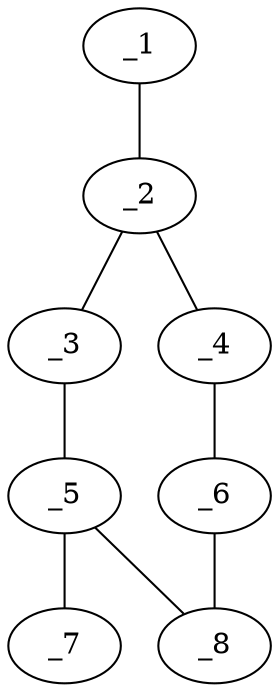 graph molid60195 {
	_1	 [charge=0,
		chem=1,
		symbol="C  ",
		x="3.7321",
		y="1.5"];
	_2	 [charge=0,
		chem=1,
		symbol="C  ",
		x="3.7321",
		y="0.5"];
	_1 -- _2	 [valence=1];
	_3	 [charge=0,
		chem=2,
		symbol="O  ",
		x="2.866",
		y=0];
	_2 -- _3	 [valence=1];
	_4	 [charge=0,
		chem=1,
		symbol="C  ",
		x="4.5981",
		y=0];
	_2 -- _4	 [valence=1];
	_5	 [charge=0,
		chem=5,
		symbol="S  ",
		x="2.866",
		y="-1"];
	_3 -- _5	 [valence=1];
	_6	 [charge=0,
		chem=1,
		symbol="C  ",
		x="4.5981",
		y="-1"];
	_4 -- _6	 [valence=1];
	_7	 [charge=0,
		chem=2,
		symbol="O  ",
		x=2,
		y="-1.5"];
	_5 -- _7	 [valence=2];
	_8	 [charge=0,
		chem=2,
		symbol="O  ",
		x="3.7321",
		y="-1.5"];
	_5 -- _8	 [valence=1];
	_6 -- _8	 [valence=1];
}
